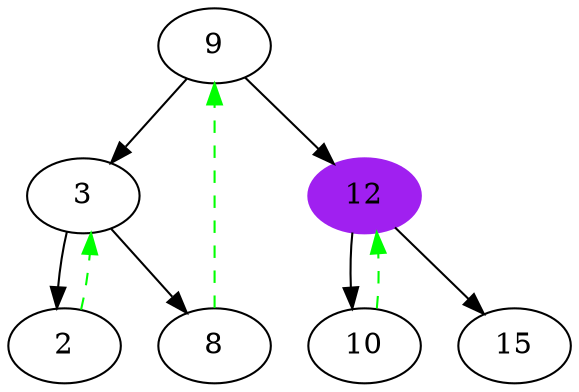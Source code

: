 digraph G {
    9->3
    9->12
    3->2
    3->8
    12->10
    12->15
    2->3[style=dashed, color="green"]
    8->9[style=dashed, color="green"]
    10->12[style=dashed, color="green"]
    
    12[style=filled, color=purple]
}